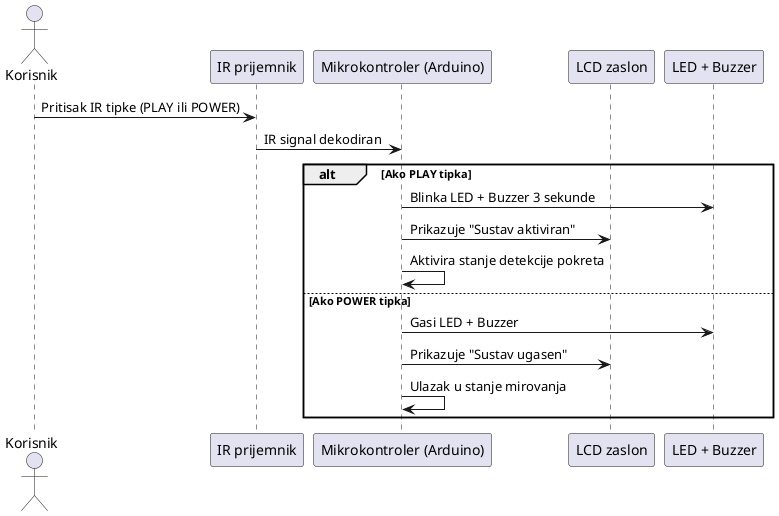 @startuml
actor Korisnik
participant "IR prijemnik" as IR
participant "Mikrokontroler (Arduino)" as MCU
participant "LCD zaslon" as LCD
participant "LED + Buzzer" as Aktuatori

Korisnik -> IR : Pritisak IR tipke (PLAY ili POWER)
IR -> MCU : IR signal dekodiran
alt Ako PLAY tipka
    MCU -> Aktuatori : Blinka LED + Buzzer 3 sekunde
    MCU -> LCD : Prikazuje "Sustav aktiviran"
    MCU -> MCU : Aktivira stanje detekcije pokreta
else Ako POWER tipka
    MCU -> Aktuatori : Gasi LED + Buzzer
    MCU -> LCD : Prikazuje "Sustav ugasen"
    MCU -> MCU : Ulazak u stanje mirovanja
end

@enduml
